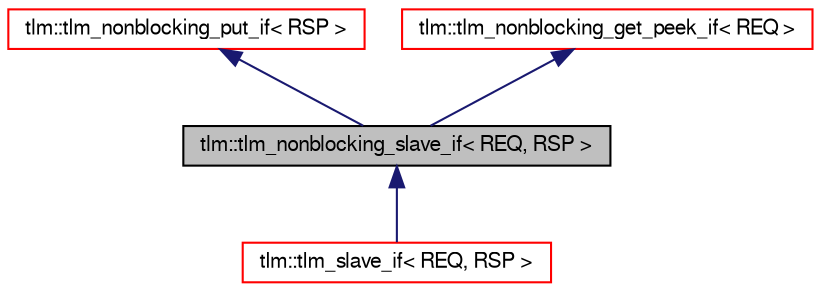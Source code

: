 digraph G
{
  edge [fontname="FreeSans",fontsize="10",labelfontname="FreeSans",labelfontsize="10"];
  node [fontname="FreeSans",fontsize="10",shape=record];
  Node1 [label="tlm::tlm_nonblocking_slave_if\< REQ, RSP \>",height=0.2,width=0.4,color="black", fillcolor="grey75", style="filled" fontcolor="black"];
  Node2 -> Node1 [dir=back,color="midnightblue",fontsize="10",style="solid",fontname="FreeSans"];
  Node2 [label="tlm::tlm_nonblocking_put_if\< RSP \>",height=0.2,width=0.4,color="red", fillcolor="white", style="filled",URL="$a00103.html"];
  Node3 -> Node1 [dir=back,color="midnightblue",fontsize="10",style="solid",fontname="FreeSans"];
  Node3 [label="tlm::tlm_nonblocking_get_peek_if\< REQ \>",height=0.2,width=0.4,color="red", fillcolor="white", style="filled",URL="$a00098.html"];
  Node1 -> Node4 [dir=back,color="midnightblue",fontsize="10",style="solid",fontname="FreeSans"];
  Node4 [label="tlm::tlm_slave_if\< REQ, RSP \>",height=0.2,width=0.4,color="red", fillcolor="white", style="filled",URL="$a00112.html"];
}
